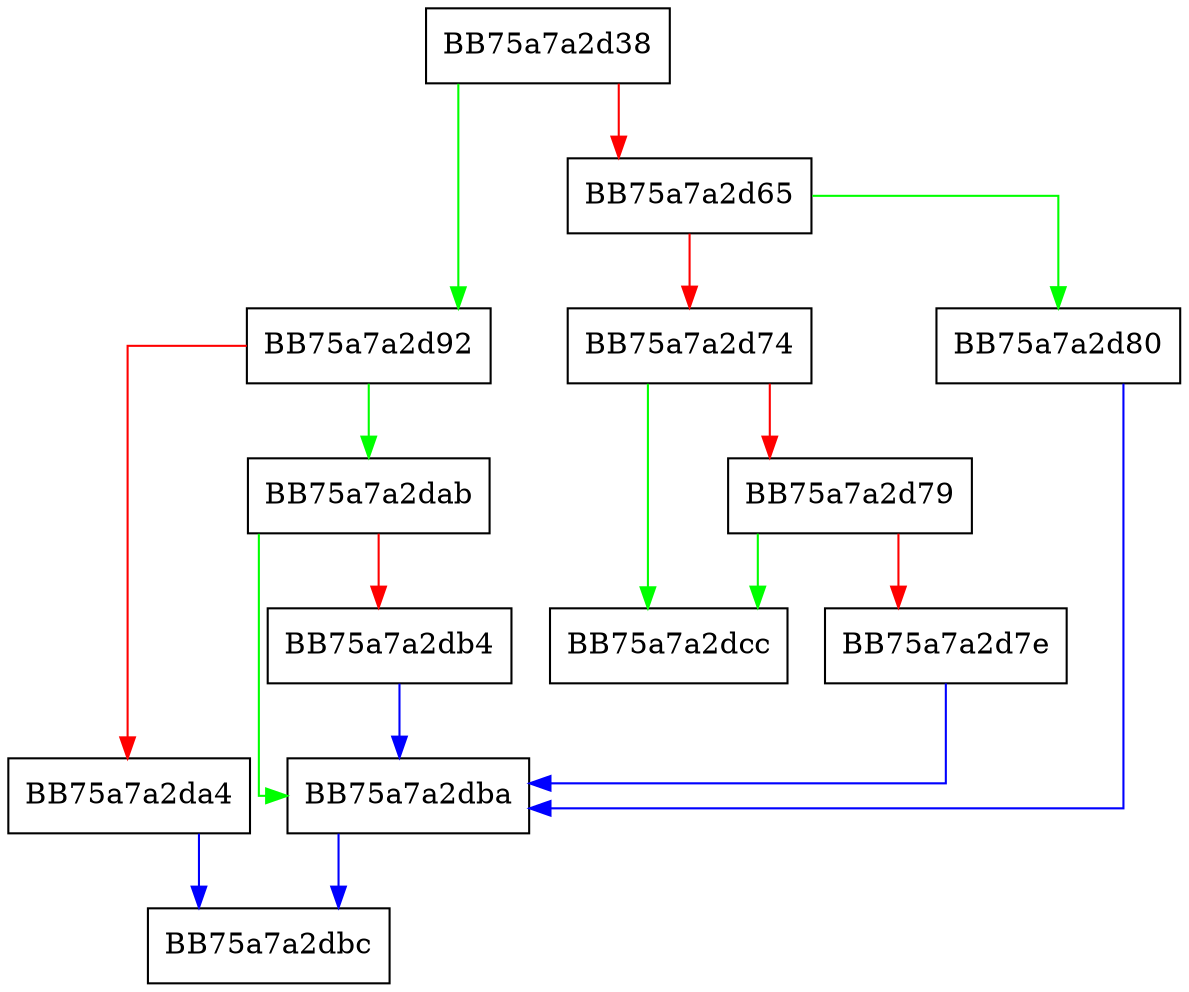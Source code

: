 digraph write_character {
  node [shape="box"];
  graph [splines=ortho];
  BB75a7a2d38 -> BB75a7a2d92 [color="green"];
  BB75a7a2d38 -> BB75a7a2d65 [color="red"];
  BB75a7a2d65 -> BB75a7a2d80 [color="green"];
  BB75a7a2d65 -> BB75a7a2d74 [color="red"];
  BB75a7a2d74 -> BB75a7a2dcc [color="green"];
  BB75a7a2d74 -> BB75a7a2d79 [color="red"];
  BB75a7a2d79 -> BB75a7a2dcc [color="green"];
  BB75a7a2d79 -> BB75a7a2d7e [color="red"];
  BB75a7a2d7e -> BB75a7a2dba [color="blue"];
  BB75a7a2d80 -> BB75a7a2dba [color="blue"];
  BB75a7a2d92 -> BB75a7a2dab [color="green"];
  BB75a7a2d92 -> BB75a7a2da4 [color="red"];
  BB75a7a2da4 -> BB75a7a2dbc [color="blue"];
  BB75a7a2dab -> BB75a7a2dba [color="green"];
  BB75a7a2dab -> BB75a7a2db4 [color="red"];
  BB75a7a2db4 -> BB75a7a2dba [color="blue"];
  BB75a7a2dba -> BB75a7a2dbc [color="blue"];
}